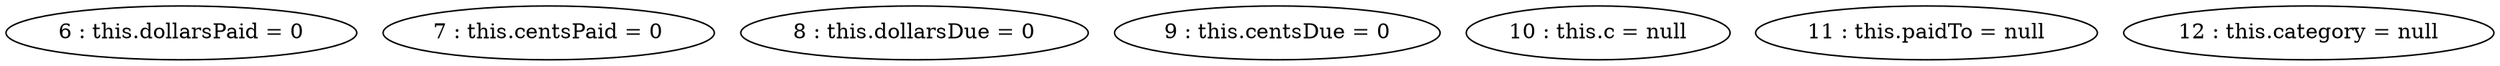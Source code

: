 digraph G {
"6 : this.dollarsPaid = 0"
"7 : this.centsPaid = 0"
"8 : this.dollarsDue = 0"
"9 : this.centsDue = 0"
"10 : this.c = null"
"11 : this.paidTo = null"
"12 : this.category = null"
}